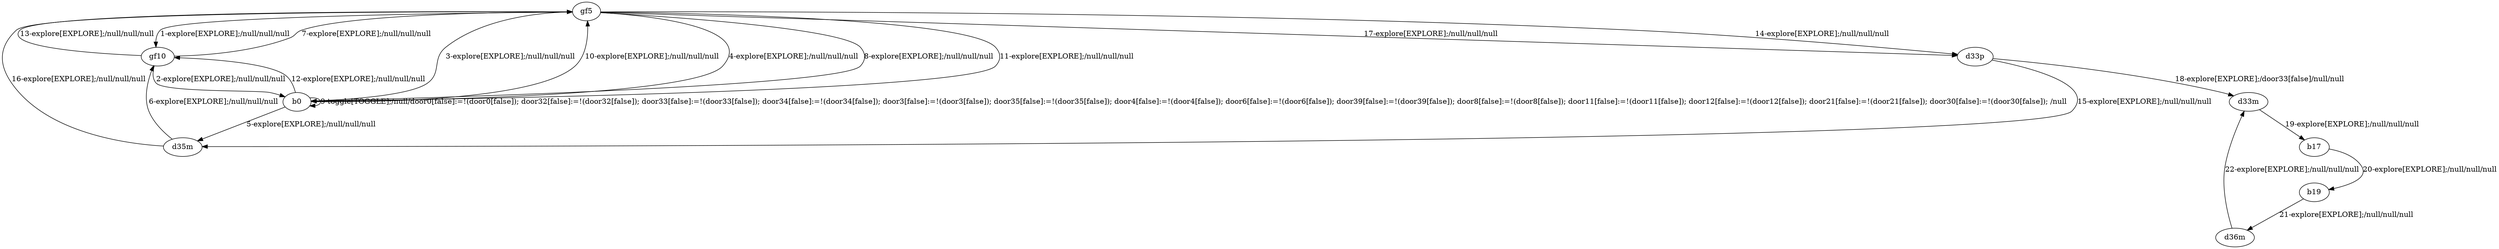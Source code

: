 # Total number of goals covered by this test: 1
# d36m --> d33m

digraph g {
"gf5" -> "gf10" [label = "1-explore[EXPLORE];/null/null/null"];
"gf10" -> "b0" [label = "2-explore[EXPLORE];/null/null/null"];
"b0" -> "gf5" [label = "3-explore[EXPLORE];/null/null/null"];
"gf5" -> "b0" [label = "4-explore[EXPLORE];/null/null/null"];
"b0" -> "d35m" [label = "5-explore[EXPLORE];/null/null/null"];
"d35m" -> "gf10" [label = "6-explore[EXPLORE];/null/null/null"];
"gf10" -> "gf5" [label = "7-explore[EXPLORE];/null/null/null"];
"gf5" -> "b0" [label = "8-explore[EXPLORE];/null/null/null"];
"b0" -> "b0" [label = "9-toggle[TOGGLE];/null/door0[false]:=!(door0[false]); door32[false]:=!(door32[false]); door33[false]:=!(door33[false]); door34[false]:=!(door34[false]); door3[false]:=!(door3[false]); door35[false]:=!(door35[false]); door4[false]:=!(door4[false]); door6[false]:=!(door6[false]); door39[false]:=!(door39[false]); door8[false]:=!(door8[false]); door11[false]:=!(door11[false]); door12[false]:=!(door12[false]); door21[false]:=!(door21[false]); door30[false]:=!(door30[false]); /null"];
"b0" -> "gf5" [label = "10-explore[EXPLORE];/null/null/null"];
"gf5" -> "b0" [label = "11-explore[EXPLORE];/null/null/null"];
"b0" -> "gf10" [label = "12-explore[EXPLORE];/null/null/null"];
"gf10" -> "gf5" [label = "13-explore[EXPLORE];/null/null/null"];
"gf5" -> "d33p" [label = "14-explore[EXPLORE];/null/null/null"];
"d33p" -> "d35m" [label = "15-explore[EXPLORE];/null/null/null"];
"d35m" -> "gf5" [label = "16-explore[EXPLORE];/null/null/null"];
"gf5" -> "d33p" [label = "17-explore[EXPLORE];/null/null/null"];
"d33p" -> "d33m" [label = "18-explore[EXPLORE];/door33[false]/null/null"];
"d33m" -> "b17" [label = "19-explore[EXPLORE];/null/null/null"];
"b17" -> "b19" [label = "20-explore[EXPLORE];/null/null/null"];
"b19" -> "d36m" [label = "21-explore[EXPLORE];/null/null/null"];
"d36m" -> "d33m" [label = "22-explore[EXPLORE];/null/null/null"];
}